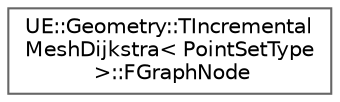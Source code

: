 digraph "Graphical Class Hierarchy"
{
 // INTERACTIVE_SVG=YES
 // LATEX_PDF_SIZE
  bgcolor="transparent";
  edge [fontname=Helvetica,fontsize=10,labelfontname=Helvetica,labelfontsize=10];
  node [fontname=Helvetica,fontsize=10,shape=box,height=0.2,width=0.4];
  rankdir="LR";
  Node0 [id="Node000000",label="UE::Geometry::TIncremental\lMeshDijkstra\< PointSetType\l \>::FGraphNode",height=0.2,width=0.4,color="grey40", fillcolor="white", style="filled",URL="$d0/d8f/structUE_1_1Geometry_1_1TIncrementalMeshDijkstra_1_1FGraphNode.html",tooltip=" "];
}
